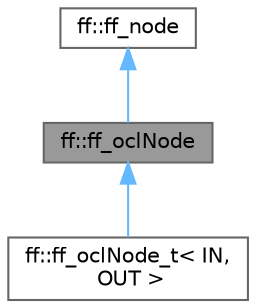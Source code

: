 digraph "ff::ff_oclNode"
{
 // LATEX_PDF_SIZE
  bgcolor="transparent";
  edge [fontname=Helvetica,fontsize=10,labelfontname=Helvetica,labelfontsize=10];
  node [fontname=Helvetica,fontsize=10,shape=box,height=0.2,width=0.4];
  Node1 [id="Node000001",label="ff::ff_oclNode",height=0.2,width=0.4,color="gray40", fillcolor="grey60", style="filled", fontcolor="black",tooltip="OpenCL specialisation of the ff_node class"];
  Node2 -> Node1 [id="edge1_Node000001_Node000002",dir="back",color="steelblue1",style="solid",tooltip=" "];
  Node2 [id="Node000002",label="ff::ff_node",height=0.2,width=0.4,color="gray40", fillcolor="white", style="filled",URL="$classff_1_1ff__node.html",tooltip="The FastFlow abstract contanier for a parallel activity (actor)."];
  Node1 -> Node3 [id="edge2_Node000001_Node000003",dir="back",color="steelblue1",style="solid",tooltip=" "];
  Node3 [id="Node000003",label="ff::ff_oclNode_t\< IN,\l OUT \>",height=0.2,width=0.4,color="gray40", fillcolor="white", style="filled",URL="$structff_1_1ff__ocl_node__t.html",tooltip="OpenCL specialisation of the ff_node class (typed)"];
}
